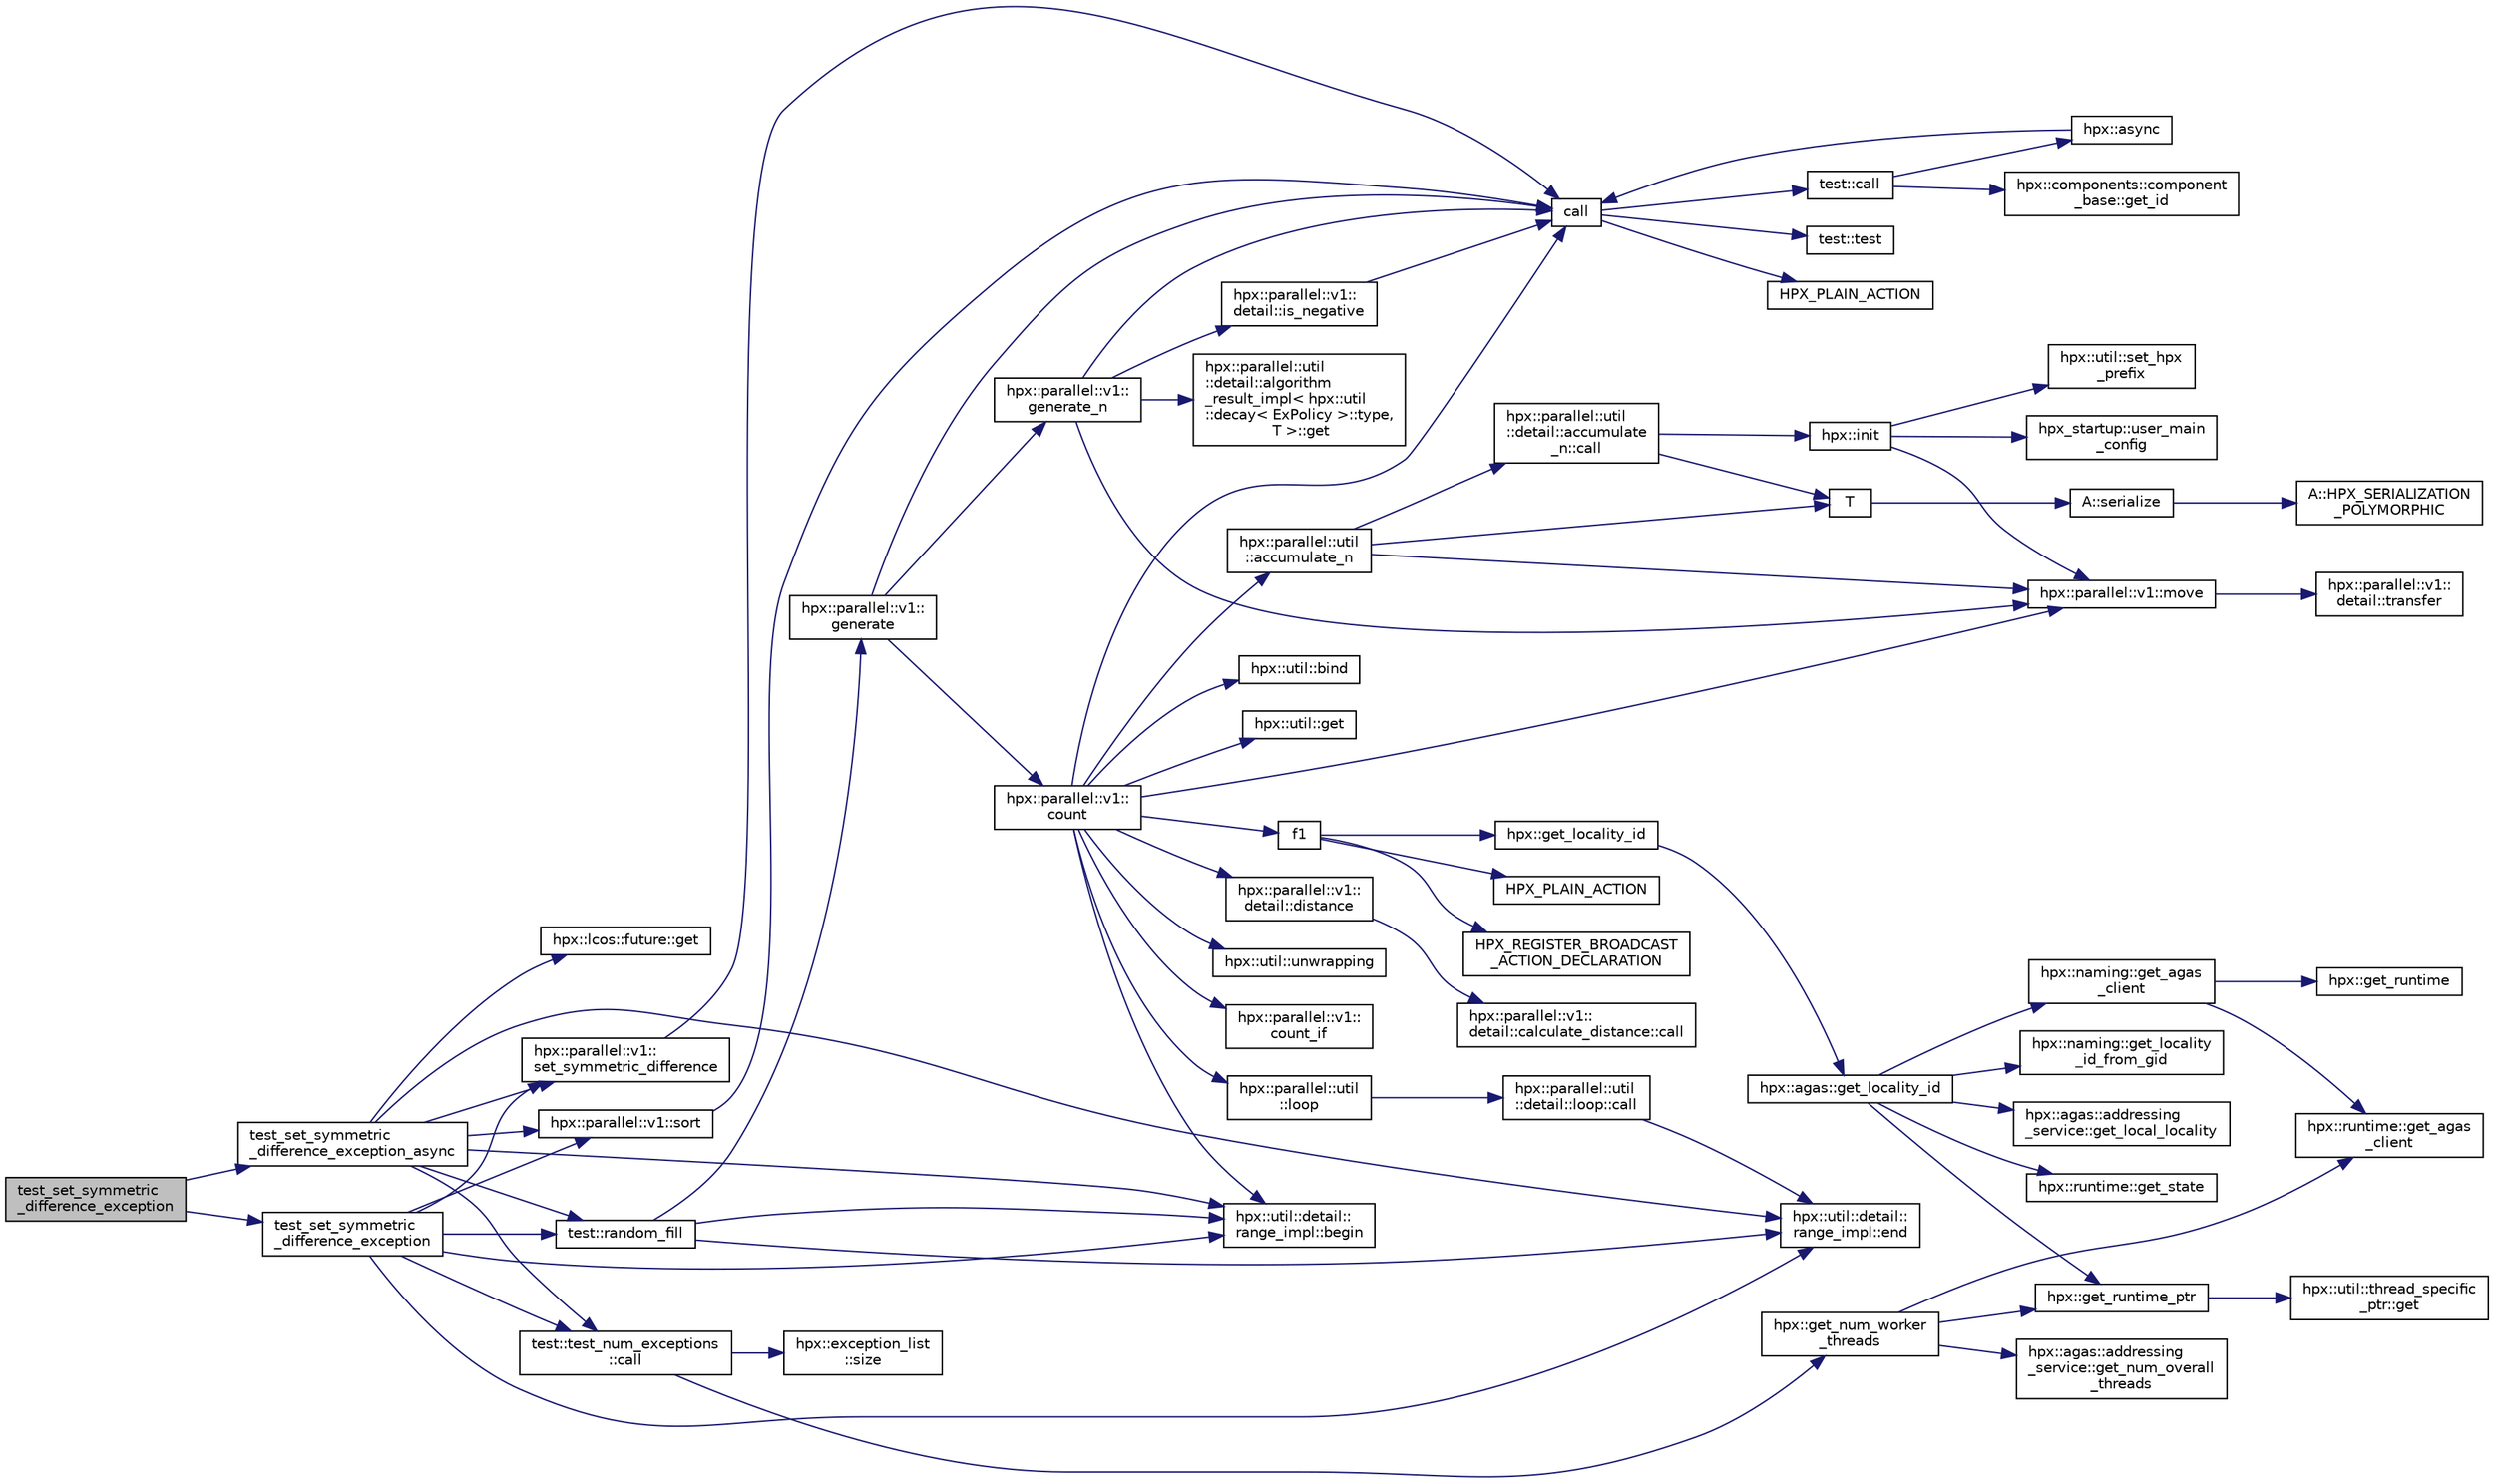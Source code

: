 digraph "test_set_symmetric_difference_exception"
{
  edge [fontname="Helvetica",fontsize="10",labelfontname="Helvetica",labelfontsize="10"];
  node [fontname="Helvetica",fontsize="10",shape=record];
  rankdir="LR";
  Node567 [label="test_set_symmetric\l_difference_exception",height=0.2,width=0.4,color="black", fillcolor="grey75", style="filled", fontcolor="black"];
  Node567 -> Node568 [color="midnightblue",fontsize="10",style="solid",fontname="Helvetica"];
  Node568 [label="test_set_symmetric\l_difference_exception",height=0.2,width=0.4,color="black", fillcolor="white", style="filled",URL="$d4/d0c/set__symmetric__difference_8cpp.html#a0efa75957a3535c8879090d9580c9a41"];
  Node568 -> Node569 [color="midnightblue",fontsize="10",style="solid",fontname="Helvetica"];
  Node569 [label="test::random_fill",height=0.2,width=0.4,color="black", fillcolor="white", style="filled",URL="$df/d04/namespacetest.html#af108eebf0ec199837311e53d84f7be38"];
  Node569 -> Node570 [color="midnightblue",fontsize="10",style="solid",fontname="Helvetica"];
  Node570 [label="hpx::parallel::v1::\lgenerate",height=0.2,width=0.4,color="black", fillcolor="white", style="filled",URL="$db/db9/namespacehpx_1_1parallel_1_1v1.html#a1f74f2be2954d6fbd8278df5fedb946a"];
  Node570 -> Node571 [color="midnightblue",fontsize="10",style="solid",fontname="Helvetica"];
  Node571 [label="hpx::parallel::v1::\lgenerate_n",height=0.2,width=0.4,color="black", fillcolor="white", style="filled",URL="$db/db9/namespacehpx_1_1parallel_1_1v1.html#a9fd6a170d9742750007e88805764ec8a"];
  Node571 -> Node572 [color="midnightblue",fontsize="10",style="solid",fontname="Helvetica"];
  Node572 [label="hpx::parallel::v1::\ldetail::is_negative",height=0.2,width=0.4,color="black", fillcolor="white", style="filled",URL="$d2/ddd/namespacehpx_1_1parallel_1_1v1_1_1detail.html#adf2e40fc4b20ad0fd442ee3118a4d527"];
  Node572 -> Node573 [color="midnightblue",fontsize="10",style="solid",fontname="Helvetica"];
  Node573 [label="call",height=0.2,width=0.4,color="black", fillcolor="white", style="filled",URL="$d2/d67/promise__1620_8cpp.html#a58357f0b82bc761e1d0b9091ed563a70"];
  Node573 -> Node574 [color="midnightblue",fontsize="10",style="solid",fontname="Helvetica"];
  Node574 [label="test::test",height=0.2,width=0.4,color="black", fillcolor="white", style="filled",URL="$d8/d89/structtest.html#ab42d5ece712d716b04cb3f686f297a26"];
  Node573 -> Node575 [color="midnightblue",fontsize="10",style="solid",fontname="Helvetica"];
  Node575 [label="HPX_PLAIN_ACTION",height=0.2,width=0.4,color="black", fillcolor="white", style="filled",URL="$d2/d67/promise__1620_8cpp.html#ab96aab827a4b1fcaf66cfe0ba83fef23"];
  Node573 -> Node576 [color="midnightblue",fontsize="10",style="solid",fontname="Helvetica"];
  Node576 [label="test::call",height=0.2,width=0.4,color="black", fillcolor="white", style="filled",URL="$d8/d89/structtest.html#aeb29e7ed6518b9426ccf1344c52620ae"];
  Node576 -> Node577 [color="midnightblue",fontsize="10",style="solid",fontname="Helvetica"];
  Node577 [label="hpx::async",height=0.2,width=0.4,color="black", fillcolor="white", style="filled",URL="$d8/d83/namespacehpx.html#acb7d8e37b73b823956ce144f9a57eaa4"];
  Node577 -> Node573 [color="midnightblue",fontsize="10",style="solid",fontname="Helvetica"];
  Node576 -> Node578 [color="midnightblue",fontsize="10",style="solid",fontname="Helvetica"];
  Node578 [label="hpx::components::component\l_base::get_id",height=0.2,width=0.4,color="black", fillcolor="white", style="filled",URL="$d2/de6/classhpx_1_1components_1_1component__base.html#a4c8fd93514039bdf01c48d66d82b19cd"];
  Node571 -> Node579 [color="midnightblue",fontsize="10",style="solid",fontname="Helvetica"];
  Node579 [label="hpx::parallel::util\l::detail::algorithm\l_result_impl\< hpx::util\l::decay\< ExPolicy \>::type,\l T \>::get",height=0.2,width=0.4,color="black", fillcolor="white", style="filled",URL="$d2/d42/structhpx_1_1parallel_1_1util_1_1detail_1_1algorithm__result__impl.html#ab5b051e8ec74eff5e0e62fd63f5d377e"];
  Node571 -> Node580 [color="midnightblue",fontsize="10",style="solid",fontname="Helvetica"];
  Node580 [label="hpx::parallel::v1::move",height=0.2,width=0.4,color="black", fillcolor="white", style="filled",URL="$db/db9/namespacehpx_1_1parallel_1_1v1.html#aa7c4ede081ce786c9d1eb1adff495cfc"];
  Node580 -> Node581 [color="midnightblue",fontsize="10",style="solid",fontname="Helvetica"];
  Node581 [label="hpx::parallel::v1::\ldetail::transfer",height=0.2,width=0.4,color="black", fillcolor="white", style="filled",URL="$d2/ddd/namespacehpx_1_1parallel_1_1v1_1_1detail.html#ab1b56a05e1885ca7cc7ffa1804dd2f3c"];
  Node571 -> Node573 [color="midnightblue",fontsize="10",style="solid",fontname="Helvetica"];
  Node570 -> Node582 [color="midnightblue",fontsize="10",style="solid",fontname="Helvetica"];
  Node582 [label="hpx::parallel::v1::\lcount",height=0.2,width=0.4,color="black", fillcolor="white", style="filled",URL="$db/db9/namespacehpx_1_1parallel_1_1v1.html#a19d058114a2bd44801aab4176b188e23"];
  Node582 -> Node583 [color="midnightblue",fontsize="10",style="solid",fontname="Helvetica"];
  Node583 [label="hpx::parallel::v1::\lcount_if",height=0.2,width=0.4,color="black", fillcolor="white", style="filled",URL="$db/db9/namespacehpx_1_1parallel_1_1v1.html#ad836ff017ec208c2d6388a9b47b05ce0"];
  Node582 -> Node584 [color="midnightblue",fontsize="10",style="solid",fontname="Helvetica"];
  Node584 [label="f1",height=0.2,width=0.4,color="black", fillcolor="white", style="filled",URL="$d8/d8b/broadcast_8cpp.html#a1751fbd41f2529b84514a9dbd767959a"];
  Node584 -> Node585 [color="midnightblue",fontsize="10",style="solid",fontname="Helvetica"];
  Node585 [label="hpx::get_locality_id",height=0.2,width=0.4,color="black", fillcolor="white", style="filled",URL="$d8/d83/namespacehpx.html#a158d7c54a657bb364c1704033010697b",tooltip="Return the number of the locality this function is being called from. "];
  Node585 -> Node586 [color="midnightblue",fontsize="10",style="solid",fontname="Helvetica"];
  Node586 [label="hpx::agas::get_locality_id",height=0.2,width=0.4,color="black", fillcolor="white", style="filled",URL="$dc/d54/namespacehpx_1_1agas.html#a491cc2ddecdf0f1a9129900caa6a4d3e"];
  Node586 -> Node587 [color="midnightblue",fontsize="10",style="solid",fontname="Helvetica"];
  Node587 [label="hpx::get_runtime_ptr",height=0.2,width=0.4,color="black", fillcolor="white", style="filled",URL="$d8/d83/namespacehpx.html#af29daf2bb3e01b4d6495a1742b6cce64"];
  Node587 -> Node588 [color="midnightblue",fontsize="10",style="solid",fontname="Helvetica"];
  Node588 [label="hpx::util::thread_specific\l_ptr::get",height=0.2,width=0.4,color="black", fillcolor="white", style="filled",URL="$d4/d4c/structhpx_1_1util_1_1thread__specific__ptr.html#a3b27d8520710478aa41d1f74206bdba9"];
  Node586 -> Node589 [color="midnightblue",fontsize="10",style="solid",fontname="Helvetica"];
  Node589 [label="hpx::runtime::get_state",height=0.2,width=0.4,color="black", fillcolor="white", style="filled",URL="$d0/d7b/classhpx_1_1runtime.html#ab405f80e060dac95d624520f38b0524c"];
  Node586 -> Node590 [color="midnightblue",fontsize="10",style="solid",fontname="Helvetica"];
  Node590 [label="hpx::naming::get_agas\l_client",height=0.2,width=0.4,color="black", fillcolor="white", style="filled",URL="$d4/dc9/namespacehpx_1_1naming.html#a0408fffd5d34b620712a801b0ae3b032"];
  Node590 -> Node591 [color="midnightblue",fontsize="10",style="solid",fontname="Helvetica"];
  Node591 [label="hpx::get_runtime",height=0.2,width=0.4,color="black", fillcolor="white", style="filled",URL="$d8/d83/namespacehpx.html#aef902cc6c7dd3b9fbadf34d1e850a070"];
  Node590 -> Node592 [color="midnightblue",fontsize="10",style="solid",fontname="Helvetica"];
  Node592 [label="hpx::runtime::get_agas\l_client",height=0.2,width=0.4,color="black", fillcolor="white", style="filled",URL="$d0/d7b/classhpx_1_1runtime.html#aeb5dddd30d6b9861669af8ad44d1a96a"];
  Node586 -> Node593 [color="midnightblue",fontsize="10",style="solid",fontname="Helvetica"];
  Node593 [label="hpx::agas::addressing\l_service::get_local_locality",height=0.2,width=0.4,color="black", fillcolor="white", style="filled",URL="$db/d58/structhpx_1_1agas_1_1addressing__service.html#ab52c19a37c2a7a006c6c15f90ad0539c"];
  Node586 -> Node594 [color="midnightblue",fontsize="10",style="solid",fontname="Helvetica"];
  Node594 [label="hpx::naming::get_locality\l_id_from_gid",height=0.2,width=0.4,color="black", fillcolor="white", style="filled",URL="$d4/dc9/namespacehpx_1_1naming.html#a7fd43037784560bd04fda9b49e33529f"];
  Node584 -> Node595 [color="midnightblue",fontsize="10",style="solid",fontname="Helvetica"];
  Node595 [label="HPX_PLAIN_ACTION",height=0.2,width=0.4,color="black", fillcolor="white", style="filled",URL="$d8/d8b/broadcast_8cpp.html#a19685a0394ce6a99351f7a679f6eeefc"];
  Node584 -> Node596 [color="midnightblue",fontsize="10",style="solid",fontname="Helvetica"];
  Node596 [label="HPX_REGISTER_BROADCAST\l_ACTION_DECLARATION",height=0.2,width=0.4,color="black", fillcolor="white", style="filled",URL="$d7/d38/addressing__service_8cpp.html#a573d764d9cb34eec46a4bdffcf07875f"];
  Node582 -> Node597 [color="midnightblue",fontsize="10",style="solid",fontname="Helvetica"];
  Node597 [label="hpx::parallel::util\l::loop",height=0.2,width=0.4,color="black", fillcolor="white", style="filled",URL="$df/dc6/namespacehpx_1_1parallel_1_1util.html#a3f434e00f42929aac85debb8c5782213"];
  Node597 -> Node598 [color="midnightblue",fontsize="10",style="solid",fontname="Helvetica"];
  Node598 [label="hpx::parallel::util\l::detail::loop::call",height=0.2,width=0.4,color="black", fillcolor="white", style="filled",URL="$da/d06/structhpx_1_1parallel_1_1util_1_1detail_1_1loop.html#a5c5e8dbda782f09cdb7bc2509e3bf09e"];
  Node598 -> Node599 [color="midnightblue",fontsize="10",style="solid",fontname="Helvetica"];
  Node599 [label="hpx::util::detail::\lrange_impl::end",height=0.2,width=0.4,color="black", fillcolor="white", style="filled",URL="$d4/d4a/namespacehpx_1_1util_1_1detail_1_1range__impl.html#afb2ea48b0902f52ee4d8b764807b4316"];
  Node582 -> Node600 [color="midnightblue",fontsize="10",style="solid",fontname="Helvetica"];
  Node600 [label="hpx::util::bind",height=0.2,width=0.4,color="black", fillcolor="white", style="filled",URL="$df/dad/namespacehpx_1_1util.html#ad844caedf82a0173d6909d910c3e48c6"];
  Node582 -> Node580 [color="midnightblue",fontsize="10",style="solid",fontname="Helvetica"];
  Node582 -> Node601 [color="midnightblue",fontsize="10",style="solid",fontname="Helvetica"];
  Node601 [label="hpx::util::get",height=0.2,width=0.4,color="black", fillcolor="white", style="filled",URL="$df/dad/namespacehpx_1_1util.html#a5cbd3c41f03f4d4acaedaa4777e3cc02"];
  Node582 -> Node573 [color="midnightblue",fontsize="10",style="solid",fontname="Helvetica"];
  Node582 -> Node602 [color="midnightblue",fontsize="10",style="solid",fontname="Helvetica"];
  Node602 [label="hpx::parallel::v1::\ldetail::distance",height=0.2,width=0.4,color="black", fillcolor="white", style="filled",URL="$d2/ddd/namespacehpx_1_1parallel_1_1v1_1_1detail.html#a6bea3c6a5f470cad11f27ee6bab4a33f"];
  Node602 -> Node603 [color="midnightblue",fontsize="10",style="solid",fontname="Helvetica"];
  Node603 [label="hpx::parallel::v1::\ldetail::calculate_distance::call",height=0.2,width=0.4,color="black", fillcolor="white", style="filled",URL="$db/dfa/structhpx_1_1parallel_1_1v1_1_1detail_1_1calculate__distance.html#a950a6627830a7d019ac0e734b0a447bf"];
  Node582 -> Node604 [color="midnightblue",fontsize="10",style="solid",fontname="Helvetica"];
  Node604 [label="hpx::util::unwrapping",height=0.2,width=0.4,color="black", fillcolor="white", style="filled",URL="$df/dad/namespacehpx_1_1util.html#a7529d9ac687684c33403cdd1f9cef8e4"];
  Node582 -> Node605 [color="midnightblue",fontsize="10",style="solid",fontname="Helvetica"];
  Node605 [label="hpx::parallel::util\l::accumulate_n",height=0.2,width=0.4,color="black", fillcolor="white", style="filled",URL="$df/dc6/namespacehpx_1_1parallel_1_1util.html#af19f9a2722f97c2247ea5d0dbb5e2d25"];
  Node605 -> Node606 [color="midnightblue",fontsize="10",style="solid",fontname="Helvetica"];
  Node606 [label="hpx::parallel::util\l::detail::accumulate\l_n::call",height=0.2,width=0.4,color="black", fillcolor="white", style="filled",URL="$d8/d3b/structhpx_1_1parallel_1_1util_1_1detail_1_1accumulate__n.html#a765aceb8ab313fc92f7c4aaf70ccca8f"];
  Node606 -> Node607 [color="midnightblue",fontsize="10",style="solid",fontname="Helvetica"];
  Node607 [label="hpx::init",height=0.2,width=0.4,color="black", fillcolor="white", style="filled",URL="$d8/d83/namespacehpx.html#a3c694ea960b47c56b33351ba16e3d76b",tooltip="Main entry point for launching the HPX runtime system. "];
  Node607 -> Node608 [color="midnightblue",fontsize="10",style="solid",fontname="Helvetica"];
  Node608 [label="hpx::util::set_hpx\l_prefix",height=0.2,width=0.4,color="black", fillcolor="white", style="filled",URL="$df/dad/namespacehpx_1_1util.html#ae40a23c1ba0a48d9304dcf717a95793e"];
  Node607 -> Node609 [color="midnightblue",fontsize="10",style="solid",fontname="Helvetica"];
  Node609 [label="hpx_startup::user_main\l_config",height=0.2,width=0.4,color="black", fillcolor="white", style="filled",URL="$d3/dd2/namespacehpx__startup.html#aaac571d88bd3912a4225a23eb3261637"];
  Node607 -> Node580 [color="midnightblue",fontsize="10",style="solid",fontname="Helvetica"];
  Node606 -> Node610 [color="midnightblue",fontsize="10",style="solid",fontname="Helvetica"];
  Node610 [label="T",height=0.2,width=0.4,color="black", fillcolor="white", style="filled",URL="$db/d33/polymorphic__semiintrusive__template_8cpp.html#ad187658f9cb91c1312b39ae7e896f1ea"];
  Node610 -> Node611 [color="midnightblue",fontsize="10",style="solid",fontname="Helvetica"];
  Node611 [label="A::serialize",height=0.2,width=0.4,color="black", fillcolor="white", style="filled",URL="$d7/da0/struct_a.html#a5f5c287cf471e274ed9dda0da1592212"];
  Node611 -> Node612 [color="midnightblue",fontsize="10",style="solid",fontname="Helvetica"];
  Node612 [label="A::HPX_SERIALIZATION\l_POLYMORPHIC",height=0.2,width=0.4,color="black", fillcolor="white", style="filled",URL="$d7/da0/struct_a.html#ada978cc156cebbafddb1f3aa4c01918c"];
  Node605 -> Node580 [color="midnightblue",fontsize="10",style="solid",fontname="Helvetica"];
  Node605 -> Node610 [color="midnightblue",fontsize="10",style="solid",fontname="Helvetica"];
  Node582 -> Node613 [color="midnightblue",fontsize="10",style="solid",fontname="Helvetica"];
  Node613 [label="hpx::util::detail::\lrange_impl::begin",height=0.2,width=0.4,color="black", fillcolor="white", style="filled",URL="$d4/d4a/namespacehpx_1_1util_1_1detail_1_1range__impl.html#a31e165df2b865cdd961f35ce938db41a"];
  Node570 -> Node573 [color="midnightblue",fontsize="10",style="solid",fontname="Helvetica"];
  Node569 -> Node613 [color="midnightblue",fontsize="10",style="solid",fontname="Helvetica"];
  Node569 -> Node599 [color="midnightblue",fontsize="10",style="solid",fontname="Helvetica"];
  Node568 -> Node614 [color="midnightblue",fontsize="10",style="solid",fontname="Helvetica"];
  Node614 [label="hpx::parallel::v1::sort",height=0.2,width=0.4,color="black", fillcolor="white", style="filled",URL="$db/db9/namespacehpx_1_1parallel_1_1v1.html#ae1153bd13c544f90055c5ca181145297"];
  Node614 -> Node573 [color="midnightblue",fontsize="10",style="solid",fontname="Helvetica"];
  Node568 -> Node613 [color="midnightblue",fontsize="10",style="solid",fontname="Helvetica"];
  Node568 -> Node599 [color="midnightblue",fontsize="10",style="solid",fontname="Helvetica"];
  Node568 -> Node615 [color="midnightblue",fontsize="10",style="solid",fontname="Helvetica"];
  Node615 [label="hpx::parallel::v1::\lset_symmetric_difference",height=0.2,width=0.4,color="black", fillcolor="white", style="filled",URL="$db/db9/namespacehpx_1_1parallel_1_1v1.html#a522afd8e53771d027e0c98f940986587"];
  Node615 -> Node573 [color="midnightblue",fontsize="10",style="solid",fontname="Helvetica"];
  Node568 -> Node616 [color="midnightblue",fontsize="10",style="solid",fontname="Helvetica"];
  Node616 [label="test::test_num_exceptions\l::call",height=0.2,width=0.4,color="black", fillcolor="white", style="filled",URL="$da/ddb/structtest_1_1test__num__exceptions.html#a2c1e3b76f9abd4d358ae0258203b90b7"];
  Node616 -> Node617 [color="midnightblue",fontsize="10",style="solid",fontname="Helvetica"];
  Node617 [label="hpx::exception_list\l::size",height=0.2,width=0.4,color="black", fillcolor="white", style="filled",URL="$d2/def/classhpx_1_1exception__list.html#ae4e3e1b70e8185033656d891749a234e"];
  Node616 -> Node618 [color="midnightblue",fontsize="10",style="solid",fontname="Helvetica"];
  Node618 [label="hpx::get_num_worker\l_threads",height=0.2,width=0.4,color="black", fillcolor="white", style="filled",URL="$d8/d83/namespacehpx.html#ae0cb050327ed37e6863061bd1761409e",tooltip="Return the number of worker OS- threads used to execute HPX threads. "];
  Node618 -> Node587 [color="midnightblue",fontsize="10",style="solid",fontname="Helvetica"];
  Node618 -> Node592 [color="midnightblue",fontsize="10",style="solid",fontname="Helvetica"];
  Node618 -> Node619 [color="midnightblue",fontsize="10",style="solid",fontname="Helvetica"];
  Node619 [label="hpx::agas::addressing\l_service::get_num_overall\l_threads",height=0.2,width=0.4,color="black", fillcolor="white", style="filled",URL="$db/d58/structhpx_1_1agas_1_1addressing__service.html#a55800470ad2b28e283653df58d59ec49"];
  Node567 -> Node620 [color="midnightblue",fontsize="10",style="solid",fontname="Helvetica"];
  Node620 [label="test_set_symmetric\l_difference_exception_async",height=0.2,width=0.4,color="black", fillcolor="white", style="filled",URL="$d4/d0c/set__symmetric__difference_8cpp.html#abf1d54acfcfdeb6ba21379e36cefdcb1"];
  Node620 -> Node569 [color="midnightblue",fontsize="10",style="solid",fontname="Helvetica"];
  Node620 -> Node614 [color="midnightblue",fontsize="10",style="solid",fontname="Helvetica"];
  Node620 -> Node613 [color="midnightblue",fontsize="10",style="solid",fontname="Helvetica"];
  Node620 -> Node599 [color="midnightblue",fontsize="10",style="solid",fontname="Helvetica"];
  Node620 -> Node615 [color="midnightblue",fontsize="10",style="solid",fontname="Helvetica"];
  Node620 -> Node621 [color="midnightblue",fontsize="10",style="solid",fontname="Helvetica"];
  Node621 [label="hpx::lcos::future::get",height=0.2,width=0.4,color="black", fillcolor="white", style="filled",URL="$d0/d33/classhpx_1_1lcos_1_1future.html#a8c28269486d5620ac48af349f17bb41c"];
  Node620 -> Node616 [color="midnightblue",fontsize="10",style="solid",fontname="Helvetica"];
}
